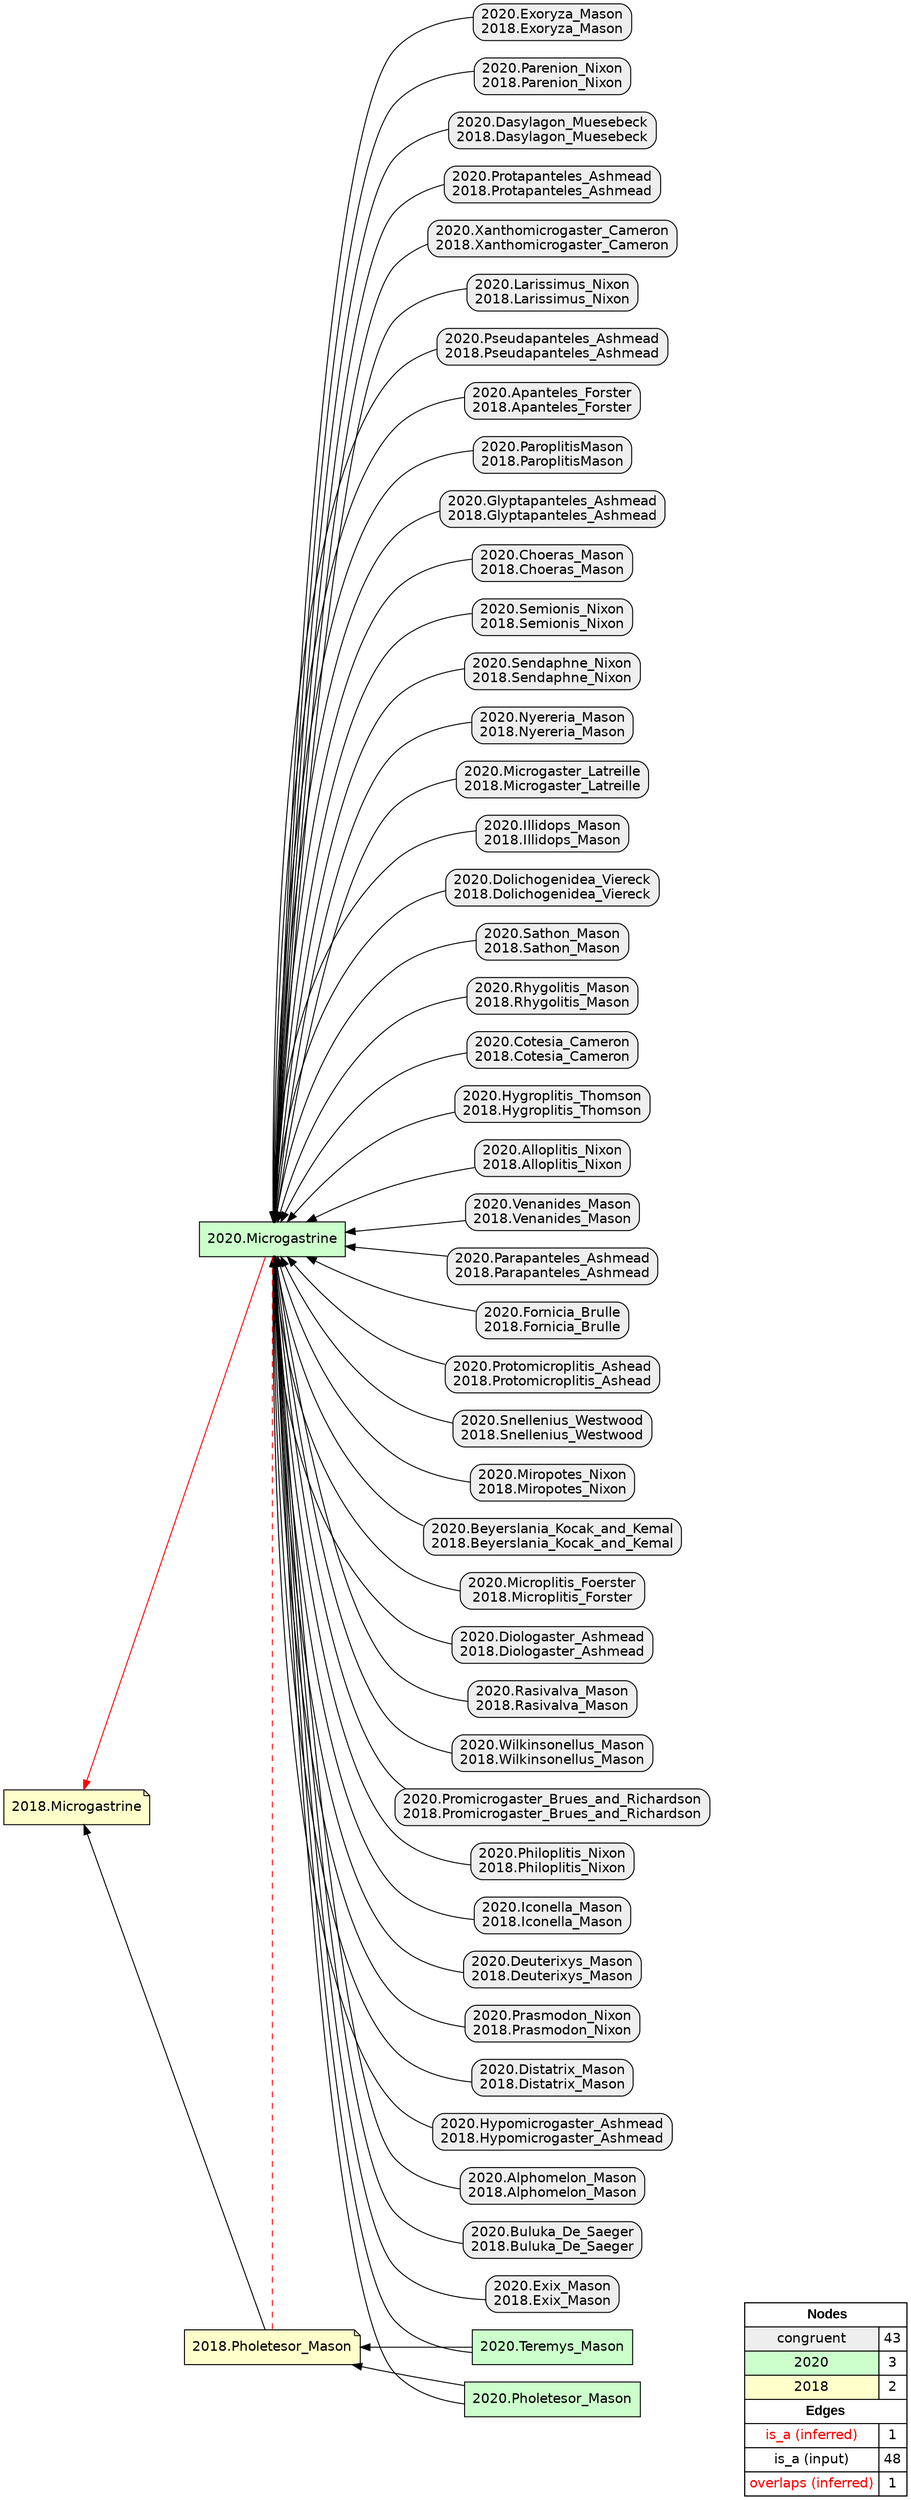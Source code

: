 digraph{
rankdir=RL
node[shape=box style="filled,rounded" fillcolor="#EEEEEE" fontname="helvetica"] 
"2020.Pseudapanteles_Ashmead\n2018.Pseudapanteles_Ashmead"
"2020.Apanteles_Forster\n2018.Apanteles_Forster"
"2020.ParoplitisMason\n2018.ParoplitisMason"
"2020.Glyptapanteles_Ashmead\n2018.Glyptapanteles_Ashmead"
"2020.Choeras_Mason\n2018.Choeras_Mason"
"2020.Semionis_Nixon\n2018.Semionis_Nixon"
"2020.Sendaphne_Nixon\n2018.Sendaphne_Nixon"
"2020.Nyereria_Mason\n2018.Nyereria_Mason"
"2020.Microgaster_Latreille\n2018.Microgaster_Latreille"
"2020.Illidops_Mason\n2018.Illidops_Mason"
"2020.Dolichogenidea_Viereck\n2018.Dolichogenidea_Viereck"
"2020.Sathon_Mason\n2018.Sathon_Mason"
"2020.Rhygolitis_Mason\n2018.Rhygolitis_Mason"
"2020.Cotesia_Cameron\n2018.Cotesia_Cameron"
"2020.Hygroplitis_Thomson\n2018.Hygroplitis_Thomson"
"2020.Alloplitis_Nixon\n2018.Alloplitis_Nixon"
"2020.Venanides_Mason\n2018.Venanides_Mason"
"2020.Parapanteles_Ashmead\n2018.Parapanteles_Ashmead"
"2020.Fornicia_Brulle\n2018.Fornicia_Brulle"
"2020.Protomicroplitis_Ashead\n2018.Protomicroplitis_Ashead"
"2020.Snellenius_Westwood\n2018.Snellenius_Westwood"
"2020.Miropotes_Nixon\n2018.Miropotes_Nixon"
"2020.Beyerslania_Kocak_and_Kemal\n2018.Beyerslania_Kocak_and_Kemal"
"2020.Microplitis_Foerster\n2018.Microplitis_Forster"
"2020.Diologaster_Ashmead\n2018.Diologaster_Ashmead"
"2020.Rasivalva_Mason\n2018.Rasivalva_Mason"
"2020.Wilkinsonellus_Mason\n2018.Wilkinsonellus_Mason"
"2020.Promicrogaster_Brues_and_Richardson\n2018.Promicrogaster_Brues_and_Richardson"
"2020.Philoplitis_Nixon\n2018.Philoplitis_Nixon"
"2020.Iconella_Mason\n2018.Iconella_Mason"
"2020.Deuterixys_Mason\n2018.Deuterixys_Mason"
"2020.Prasmodon_Nixon\n2018.Prasmodon_Nixon"
"2020.Distatrix_Mason\n2018.Distatrix_Mason"
"2020.Hypomicrogaster_Ashmead\n2018.Hypomicrogaster_Ashmead"
"2020.Alphomelon_Mason\n2018.Alphomelon_Mason"
"2020.Buluka_De_Saeger\n2018.Buluka_De_Saeger"
"2020.Exix_Mason\n2018.Exix_Mason"
"2020.Exoryza_Mason\n2018.Exoryza_Mason"
"2020.Parenion_Nixon\n2018.Parenion_Nixon"
"2020.Dasylagon_Muesebeck\n2018.Dasylagon_Muesebeck"
"2020.Protapanteles_Ashmead\n2018.Protapanteles_Ashmead"
"2020.Xanthomicrogaster_Cameron\n2018.Xanthomicrogaster_Cameron"
"2020.Larissimus_Nixon\n2018.Larissimus_Nixon"
node[shape=box style=filled fillcolor="#CCFFCC" fontname="helvetica"] 
"2020.Pholetesor_Mason"
"2020.Teremys_Mason"
"2020.Microgastrine"
node[shape=note style=filled fillcolor="#FFFFCC" fontname="helvetica"] 
"2018.Pholetesor_Mason"
"2018.Microgastrine"
edge[arrowhead=normal style=solid color="#FF0000" constraint=true penwidth=1]
"2020.Microgastrine" -> "2018.Microgastrine"
edge[arrowhead=normal style=solid color="#000000" constraint=true penwidth=1]
"2020.Pholetesor_Mason" -> "2020.Microgastrine"
"2020.Cotesia_Cameron\n2018.Cotesia_Cameron" -> "2020.Microgastrine"
"2020.Larissimus_Nixon\n2018.Larissimus_Nixon" -> "2020.Microgastrine"
"2020.Illidops_Mason\n2018.Illidops_Mason" -> "2020.Microgastrine"
"2020.Deuterixys_Mason\n2018.Deuterixys_Mason" -> "2020.Microgastrine"
"2020.Protomicroplitis_Ashead\n2018.Protomicroplitis_Ashead" -> "2020.Microgastrine"
"2020.Protapanteles_Ashmead\n2018.Protapanteles_Ashmead" -> "2020.Microgastrine"
"2020.Microgaster_Latreille\n2018.Microgaster_Latreille" -> "2020.Microgastrine"
"2020.Beyerslania_Kocak_and_Kemal\n2018.Beyerslania_Kocak_and_Kemal" -> "2020.Microgastrine"
"2020.Xanthomicrogaster_Cameron\n2018.Xanthomicrogaster_Cameron" -> "2020.Microgastrine"
"2020.Dolichogenidea_Viereck\n2018.Dolichogenidea_Viereck" -> "2020.Microgastrine"
"2020.Distatrix_Mason\n2018.Distatrix_Mason" -> "2020.Microgastrine"
"2020.Hypomicrogaster_Ashmead\n2018.Hypomicrogaster_Ashmead" -> "2020.Microgastrine"
"2020.Diologaster_Ashmead\n2018.Diologaster_Ashmead" -> "2020.Microgastrine"
"2020.Choeras_Mason\n2018.Choeras_Mason" -> "2020.Microgastrine"
"2020.Sathon_Mason\n2018.Sathon_Mason" -> "2020.Microgastrine"
"2020.Teremys_Mason" -> "2020.Microgastrine"
"2020.Hygroplitis_Thomson\n2018.Hygroplitis_Thomson" -> "2020.Microgastrine"
"2020.ParoplitisMason\n2018.ParoplitisMason" -> "2020.Microgastrine"
"2020.Alphomelon_Mason\n2018.Alphomelon_Mason" -> "2020.Microgastrine"
"2020.Nyereria_Mason\n2018.Nyereria_Mason" -> "2020.Microgastrine"
"2020.Parapanteles_Ashmead\n2018.Parapanteles_Ashmead" -> "2020.Microgastrine"
"2020.Rhygolitis_Mason\n2018.Rhygolitis_Mason" -> "2020.Microgastrine"
"2020.Sendaphne_Nixon\n2018.Sendaphne_Nixon" -> "2020.Microgastrine"
"2020.Microplitis_Foerster\n2018.Microplitis_Forster" -> "2020.Microgastrine"
"2020.Pholetesor_Mason" -> "2018.Pholetesor_Mason"
"2020.Miropotes_Nixon\n2018.Miropotes_Nixon" -> "2020.Microgastrine"
"2020.Fornicia_Brulle\n2018.Fornicia_Brulle" -> "2020.Microgastrine"
"2020.Rasivalva_Mason\n2018.Rasivalva_Mason" -> "2020.Microgastrine"
"2020.Alloplitis_Nixon\n2018.Alloplitis_Nixon" -> "2020.Microgastrine"
"2020.Venanides_Mason\n2018.Venanides_Mason" -> "2020.Microgastrine"
"2020.Prasmodon_Nixon\n2018.Prasmodon_Nixon" -> "2020.Microgastrine"
"2020.Exix_Mason\n2018.Exix_Mason" -> "2020.Microgastrine"
"2020.Promicrogaster_Brues_and_Richardson\n2018.Promicrogaster_Brues_and_Richardson" -> "2020.Microgastrine"
"2020.Glyptapanteles_Ashmead\n2018.Glyptapanteles_Ashmead" -> "2020.Microgastrine"
"2020.Pseudapanteles_Ashmead\n2018.Pseudapanteles_Ashmead" -> "2020.Microgastrine"
"2020.Apanteles_Forster\n2018.Apanteles_Forster" -> "2020.Microgastrine"
"2020.Iconella_Mason\n2018.Iconella_Mason" -> "2020.Microgastrine"
"2020.Wilkinsonellus_Mason\n2018.Wilkinsonellus_Mason" -> "2020.Microgastrine"
"2018.Pholetesor_Mason" -> "2018.Microgastrine"
"2020.Exoryza_Mason\n2018.Exoryza_Mason" -> "2020.Microgastrine"
"2020.Dasylagon_Muesebeck\n2018.Dasylagon_Muesebeck" -> "2020.Microgastrine"
"2020.Semionis_Nixon\n2018.Semionis_Nixon" -> "2020.Microgastrine"
"2020.Snellenius_Westwood\n2018.Snellenius_Westwood" -> "2020.Microgastrine"
"2020.Philoplitis_Nixon\n2018.Philoplitis_Nixon" -> "2020.Microgastrine"
"2020.Parenion_Nixon\n2018.Parenion_Nixon" -> "2020.Microgastrine"
"2020.Teremys_Mason" -> "2018.Pholetesor_Mason"
"2020.Buluka_De_Saeger\n2018.Buluka_De_Saeger" -> "2020.Microgastrine"
edge[arrowhead=normal style=dotted color="#000000" constraint=true penwidth=1]
edge[arrowhead=none style=dashed color="#FF0000" constraint=false penwidth=1]
"2020.Microgastrine" -> "2018.Pholetesor_Mason"
node[shape=box] 
{rank=source Legend [fillcolor= white margin=0 label=< 
 <TABLE BORDER="0" CELLBORDER="1" CELLSPACING="0" CELLPADDING="4"> 
<TR> <TD COLSPAN="2"><font face="Arial Black"> Nodes</font></TD> </TR> 
<TR> 
 <TD bgcolor="#EEEEEE" fontname="helvetica">congruent</TD> 
 <TD>43</TD> 
 </TR> 
<TR> 
 <TD bgcolor="#CCFFCC" fontname="helvetica">2020</TD> 
 <TD>3</TD> 
 </TR> 
<TR> 
 <TD bgcolor="#FFFFCC" fontname="helvetica">2018</TD> 
 <TD>2</TD> 
 </TR> 
<TR> <TD COLSPAN="2"><font face = "Arial Black"> Edges </font></TD> </TR> 
<TR> 
 <TD><font color ="#FF0000">is_a (inferred)</font></TD><TD>1</TD>
</TR>
<TR> 
 <TD><font color ="#000000">is_a (input)</font></TD><TD>48</TD>
</TR>
<TR> 
 <TD><font color ="#FF0000">overlaps (inferred)</font></TD><TD>1</TD>
</TR>
</TABLE> 
 >] } 
}